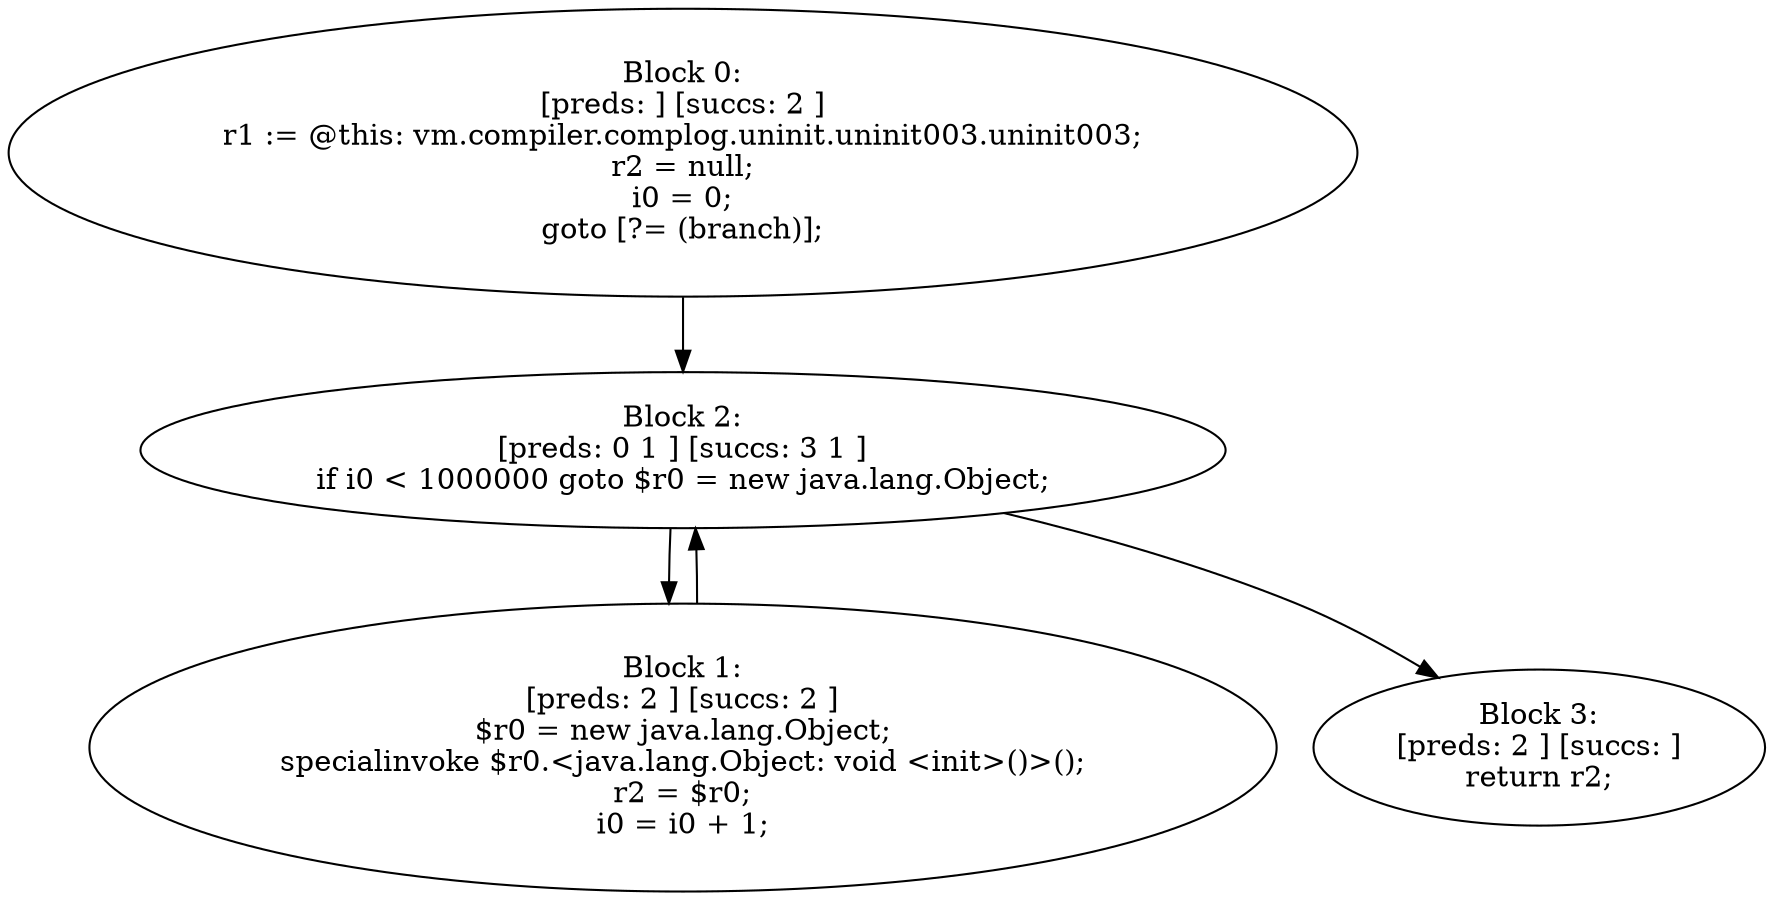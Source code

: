 digraph "unitGraph" {
    "Block 0:
[preds: ] [succs: 2 ]
r1 := @this: vm.compiler.complog.uninit.uninit003.uninit003;
r2 = null;
i0 = 0;
goto [?= (branch)];
"
    "Block 1:
[preds: 2 ] [succs: 2 ]
$r0 = new java.lang.Object;
specialinvoke $r0.<java.lang.Object: void <init>()>();
r2 = $r0;
i0 = i0 + 1;
"
    "Block 2:
[preds: 0 1 ] [succs: 3 1 ]
if i0 < 1000000 goto $r0 = new java.lang.Object;
"
    "Block 3:
[preds: 2 ] [succs: ]
return r2;
"
    "Block 0:
[preds: ] [succs: 2 ]
r1 := @this: vm.compiler.complog.uninit.uninit003.uninit003;
r2 = null;
i0 = 0;
goto [?= (branch)];
"->"Block 2:
[preds: 0 1 ] [succs: 3 1 ]
if i0 < 1000000 goto $r0 = new java.lang.Object;
";
    "Block 1:
[preds: 2 ] [succs: 2 ]
$r0 = new java.lang.Object;
specialinvoke $r0.<java.lang.Object: void <init>()>();
r2 = $r0;
i0 = i0 + 1;
"->"Block 2:
[preds: 0 1 ] [succs: 3 1 ]
if i0 < 1000000 goto $r0 = new java.lang.Object;
";
    "Block 2:
[preds: 0 1 ] [succs: 3 1 ]
if i0 < 1000000 goto $r0 = new java.lang.Object;
"->"Block 3:
[preds: 2 ] [succs: ]
return r2;
";
    "Block 2:
[preds: 0 1 ] [succs: 3 1 ]
if i0 < 1000000 goto $r0 = new java.lang.Object;
"->"Block 1:
[preds: 2 ] [succs: 2 ]
$r0 = new java.lang.Object;
specialinvoke $r0.<java.lang.Object: void <init>()>();
r2 = $r0;
i0 = i0 + 1;
";
}
